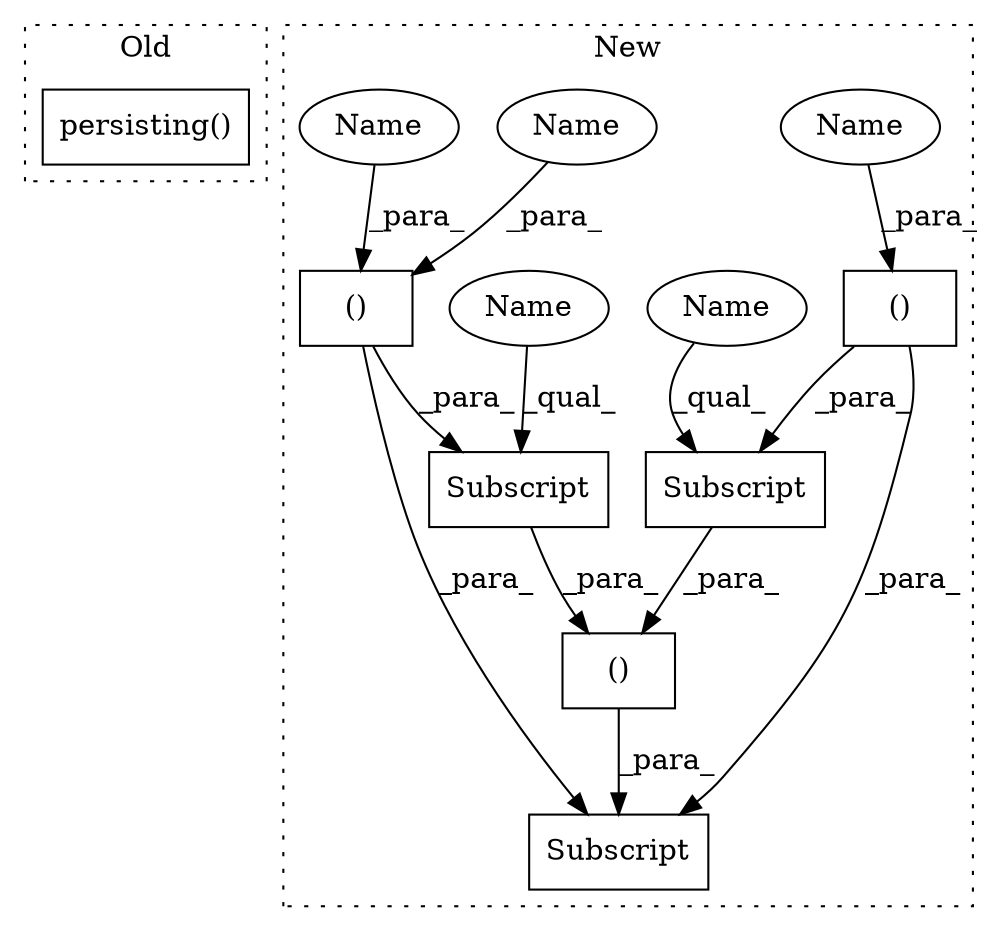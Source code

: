 digraph G {
subgraph cluster0 {
1 [label="persisting()" a="75" s="3226,3358" l="99,1" shape="box"];
label = "Old";
style="dotted";
}
subgraph cluster1 {
2 [label="Subscript" a="63" s="5776,0" l="44,0" shape="box"];
3 [label="Subscript" a="63" s="5822,0" l="30,0" shape="box"];
4 [label="()" a="54" s="5820" l="32" shape="box"];
5 [label="Subscript" a="63" s="5757,0" l="105,0" shape="box"];
6 [label="()" a="54" s="5843" l="8" shape="box"];
7 [label="()" a="54" s="5811" l="8" shape="box"];
8 [label="Name" a="87" s="5822" l="14" shape="ellipse"];
9 [label="Name" a="87" s="5776" l="14" shape="ellipse"];
10 [label="Name" a="87" s="5837" l="6" shape="ellipse"];
11 [label="Name" a="87" s="5813" l="6" shape="ellipse"];
12 [label="Name" a="87" s="5845" l="6" shape="ellipse"];
label = "New";
style="dotted";
}
2 -> 4 [label="_para_"];
3 -> 4 [label="_para_"];
4 -> 5 [label="_para_"];
6 -> 5 [label="_para_"];
6 -> 3 [label="_para_"];
7 -> 5 [label="_para_"];
7 -> 2 [label="_para_"];
8 -> 3 [label="_qual_"];
9 -> 2 [label="_qual_"];
10 -> 6 [label="_para_"];
11 -> 7 [label="_para_"];
12 -> 6 [label="_para_"];
}